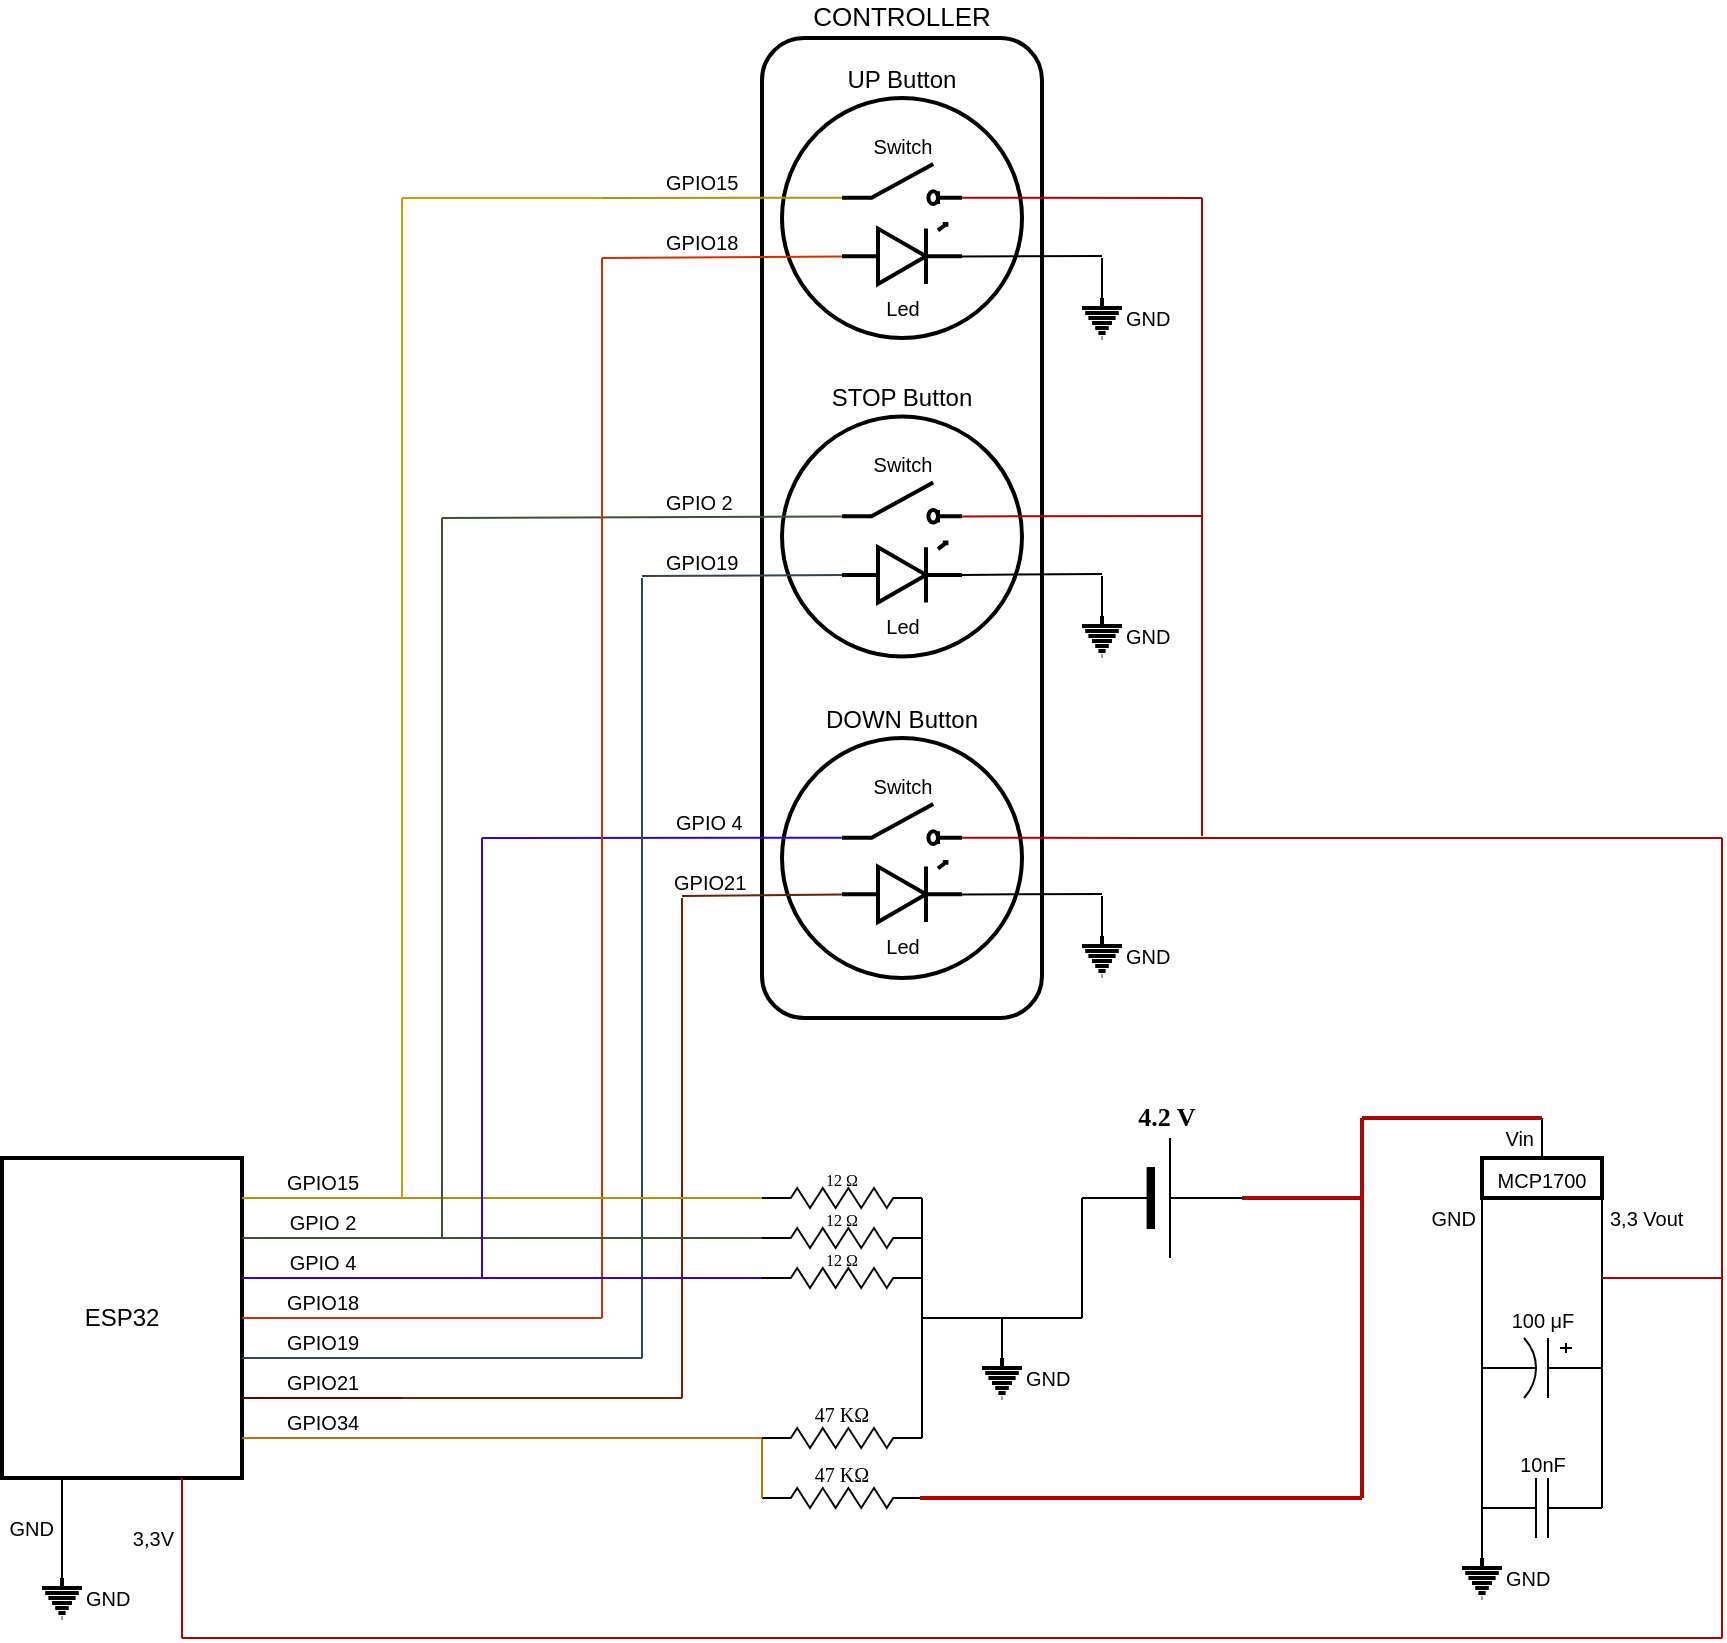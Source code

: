 <mxfile version="13.6.5" type="device"><diagram name="Page-1" id="7e0a89b8-554c-2b80-1dc8-d5c74ca68de4"><mxGraphModel dx="1483" dy="781" grid="1" gridSize="10" guides="0" tooltips="1" connect="1" arrows="1" fold="1" page="1" pageScale="1" pageWidth="1100" pageHeight="850" background="#ffffff" math="0" shadow="0"><root><mxCell id="0"/><mxCell id="1" parent="0"/><mxCell id="LVr2KaXZO0u7IrrsETFr-120" value="CONTROLLER" style="rounded=1;whiteSpace=wrap;html=1;strokeWidth=2;fontSize=13;labelPosition=center;verticalLabelPosition=top;align=center;verticalAlign=bottom;" vertex="1" parent="1"><mxGeometry x="520" y="40" width="140" height="490" as="geometry"/></mxCell><mxCell id="LVr2KaXZO0u7IrrsETFr-39" value="&lt;font style=&quot;font-size: 12px&quot;&gt;UP Button&lt;/font&gt;" style="ellipse;whiteSpace=wrap;html=1;strokeWidth=2;fontSize=10;labelPosition=center;verticalLabelPosition=top;align=center;verticalAlign=bottom;" vertex="1" parent="1"><mxGeometry x="530" y="70" width="120" height="120" as="geometry"/></mxCell><mxCell id="LVr2KaXZO0u7IrrsETFr-1" value="10nF" style="pointerEvents=1;verticalLabelPosition=top;shadow=0;dashed=0;align=center;html=1;verticalAlign=bottom;shape=mxgraph.electrical.capacitors.capacitor_1;fontSize=10;labelPosition=center;spacing=0;rotation=0;" vertex="1" parent="1"><mxGeometry x="880" y="760" width="60" height="30" as="geometry"/></mxCell><mxCell id="LVr2KaXZO0u7IrrsETFr-2" value="&#xA;100 μF&#xA;&#xA;" style="pointerEvents=1;verticalLabelPosition=top;shadow=0;dashed=0;align=center;html=1;verticalAlign=bottom;shape=mxgraph.electrical.capacitors.capacitor_3;fontSize=10;spacing=0;labelPosition=center;spacingBottom=-22;flipV=0;flipH=1;rotation=0;" vertex="1" parent="1"><mxGeometry x="880" y="690" width="60" height="30" as="geometry"/></mxCell><mxCell id="LVr2KaXZO0u7IrrsETFr-3" value="" style="endArrow=none;html=1;entryX=0;entryY=0.5;entryDx=0;entryDy=0;entryPerimeter=0;" edge="1" parent="1" target="LVr2KaXZO0u7IrrsETFr-1"><mxGeometry width="50" height="50" relative="1" as="geometry"><mxPoint x="880" y="650.0" as="sourcePoint"/><mxPoint x="880" y="560" as="targetPoint"/></mxGeometry></mxCell><mxCell id="LVr2KaXZO0u7IrrsETFr-4" value="MCP1700" style="rounded=0;fontSize=10;align=center;labelPosition=center;verticalLabelPosition=middle;verticalAlign=bottom;spacing=2;strokeWidth=2;" vertex="1" parent="1"><mxGeometry x="880" y="600" width="60" height="20" as="geometry"/></mxCell><mxCell id="LVr2KaXZO0u7IrrsETFr-5" value="GND" style="endArrow=none;html=1;fontSize=10;align=right;exitX=0;exitY=1;exitDx=0;exitDy=0;labelPosition=left;verticalLabelPosition=top;verticalAlign=bottom;spacing=4;spacingBottom=-6;" edge="1" parent="1" source="LVr2KaXZO0u7IrrsETFr-4"><mxGeometry width="50" height="50" relative="1" as="geometry"><mxPoint x="630" y="630" as="sourcePoint"/><mxPoint x="880" y="650.0" as="targetPoint"/></mxGeometry></mxCell><mxCell id="LVr2KaXZO0u7IrrsETFr-6" value="3,3 Vout" style="endArrow=none;html=1;fontSize=10;align=left;exitX=1;exitY=1;exitDx=0;exitDy=0;labelPosition=right;verticalLabelPosition=top;verticalAlign=bottom;spacing=4;spacingTop=0;spacingBottom=-6;" edge="1" parent="1" source="LVr2KaXZO0u7IrrsETFr-4"><mxGeometry width="50" height="50" relative="1" as="geometry"><mxPoint x="890" y="638.38" as="sourcePoint"/><mxPoint x="940" y="650.0" as="targetPoint"/></mxGeometry></mxCell><mxCell id="LVr2KaXZO0u7IrrsETFr-7" value="Vin" style="endArrow=none;html=1;fontSize=10;align=right;spacing=5;labelPosition=left;verticalLabelPosition=middle;verticalAlign=middle;entryX=0.5;entryY=0;entryDx=0;entryDy=0;" edge="1" parent="1" target="LVr2KaXZO0u7IrrsETFr-4"><mxGeometry width="50" height="50" relative="1" as="geometry"><mxPoint x="910" y="580" as="sourcePoint"/><mxPoint x="920" y="620" as="targetPoint"/></mxGeometry></mxCell><mxCell id="LVr2KaXZO0u7IrrsETFr-8" value="" style="endArrow=none;html=1;exitX=1;exitY=0.5;exitDx=0;exitDy=0;exitPerimeter=0;" edge="1" parent="1" source="LVr2KaXZO0u7IrrsETFr-1"><mxGeometry width="50" height="50" relative="1" as="geometry"><mxPoint x="920" y="770" as="sourcePoint"/><mxPoint x="940" y="650.0" as="targetPoint"/></mxGeometry></mxCell><mxCell id="LVr2KaXZO0u7IrrsETFr-9" value="ESP32" style="rounded=0;whiteSpace=wrap;html=1;strokeWidth=2;" vertex="1" parent="1"><mxGeometry x="140" y="600" width="120" height="160" as="geometry"/></mxCell><mxCell id="LVr2KaXZO0u7IrrsETFr-10" value="GND" style="endArrow=none;html=1;exitX=0.25;exitY=1;exitDx=0;exitDy=0;verticalAlign=middle;align=right;fontSize=10;spacing=5;labelPosition=left;verticalLabelPosition=middle;entryX=0.5;entryY=0;entryDx=0;entryDy=0;entryPerimeter=0;" edge="1" parent="1" source="LVr2KaXZO0u7IrrsETFr-9" target="LVr2KaXZO0u7IrrsETFr-81"><mxGeometry width="50" height="50" relative="1" as="geometry"><mxPoint x="263.96" y="580.05" as="sourcePoint"/><mxPoint x="200" y="820" as="targetPoint"/></mxGeometry></mxCell><mxCell id="LVr2KaXZO0u7IrrsETFr-12" value="GPIO15" style="endArrow=none;html=1;exitX=1.033;exitY=0.147;exitDx=0;exitDy=0;exitPerimeter=0;verticalAlign=bottom;align=center;fontSize=10;spacing=1;fillColor=#e3c800;strokeColor=#B09500;" edge="1" parent="1"><mxGeometry width="50" height="50" relative="1" as="geometry"><mxPoint x="259.96" y="620.05" as="sourcePoint"/><mxPoint x="340" y="620" as="targetPoint"/></mxGeometry></mxCell><mxCell id="LVr2KaXZO0u7IrrsETFr-13" value="GPIO 2" style="endArrow=none;html=1;exitX=1.033;exitY=0.147;exitDx=0;exitDy=0;exitPerimeter=0;verticalAlign=bottom;align=center;fontSize=10;spacing=1;fillColor=#6d8764;strokeColor=#3A5431;" edge="1" parent="1"><mxGeometry width="50" height="50" relative="1" as="geometry"><mxPoint x="259.96" y="640.05" as="sourcePoint"/><mxPoint x="340" y="640" as="targetPoint"/></mxGeometry></mxCell><mxCell id="LVr2KaXZO0u7IrrsETFr-14" value="GPIO 4" style="endArrow=none;html=1;exitX=1.033;exitY=0.147;exitDx=0;exitDy=0;exitPerimeter=0;verticalAlign=bottom;align=center;fontSize=10;spacing=1;fillColor=#6a00ff;strokeColor=#3700CC;" edge="1" parent="1"><mxGeometry width="50" height="50" relative="1" as="geometry"><mxPoint x="259.96" y="660.05" as="sourcePoint"/><mxPoint x="340" y="660" as="targetPoint"/></mxGeometry></mxCell><mxCell id="LVr2KaXZO0u7IrrsETFr-15" value="GPIO18" style="endArrow=none;html=1;exitX=1.033;exitY=0.147;exitDx=0;exitDy=0;exitPerimeter=0;verticalAlign=bottom;align=center;endSize=6;fontSize=10;spacing=1;fillColor=#fa6800;strokeColor=#C73500;" edge="1" parent="1"><mxGeometry width="50" height="50" relative="1" as="geometry"><mxPoint x="260" y="680.05" as="sourcePoint"/><mxPoint x="340" y="680" as="targetPoint"/></mxGeometry></mxCell><mxCell id="LVr2KaXZO0u7IrrsETFr-16" value="GPIO19" style="endArrow=none;html=1;exitX=1.033;exitY=0.147;exitDx=0;exitDy=0;exitPerimeter=0;verticalAlign=bottom;align=center;fontSize=10;spacing=1;fillColor=#647687;strokeColor=#314354;" edge="1" parent="1"><mxGeometry width="50" height="50" relative="1" as="geometry"><mxPoint x="260" y="700.05" as="sourcePoint"/><mxPoint x="340" y="700" as="targetPoint"/></mxGeometry></mxCell><mxCell id="LVr2KaXZO0u7IrrsETFr-17" value="GPIO21" style="endArrow=none;html=1;exitX=1.033;exitY=0.147;exitDx=0;exitDy=0;exitPerimeter=0;verticalAlign=bottom;align=center;fontSize=10;spacing=1;fillColor=#a20025;strokeColor=#6F0000;" edge="1" parent="1"><mxGeometry width="50" height="50" relative="1" as="geometry"><mxPoint x="260" y="720.05" as="sourcePoint"/><mxPoint x="340" y="720" as="targetPoint"/></mxGeometry></mxCell><mxCell id="LVr2KaXZO0u7IrrsETFr-18" value="GPIO34" style="endArrow=none;html=1;exitX=1.033;exitY=0.147;exitDx=0;exitDy=0;exitPerimeter=0;verticalAlign=bottom;align=center;fontSize=10;spacing=1;fillColor=#f0a30a;strokeColor=#BD7000;" edge="1" parent="1"><mxGeometry width="50" height="50" relative="1" as="geometry"><mxPoint x="260" y="740.05" as="sourcePoint"/><mxPoint x="340" y="740" as="targetPoint"/></mxGeometry></mxCell><mxCell id="LVr2KaXZO0u7IrrsETFr-20" value="47 KΩ" style="verticalLabelPosition=top;shadow=0;dashed=0;align=center;verticalAlign=bottom;strokeWidth=1;shape=mxgraph.electrical.resistors.resistor_2;rounded=1;comic=0;labelBackgroundColor=none;fontFamily=Verdana;fontSize=10;spacing=0;labelPosition=center;" vertex="1" parent="1"><mxGeometry x="520" y="765" width="80" height="10" as="geometry"/></mxCell><mxCell id="LVr2KaXZO0u7IrrsETFr-22" value="" style="endArrow=none;html=1;fontSize=10;align=center;exitX=1;exitY=0.5;exitDx=0;exitDy=0;exitPerimeter=0;" edge="1" parent="1"><mxGeometry width="50" height="50" relative="1" as="geometry"><mxPoint x="600" y="740" as="sourcePoint"/><mxPoint x="600" y="660" as="targetPoint"/></mxGeometry></mxCell><mxCell id="LVr2KaXZO0u7IrrsETFr-23" value="" style="endArrow=none;html=1;fontSize=10;align=center;strokeWidth=2;fillColor=#e51400;strokeColor=#B20000;" edge="1" parent="1"><mxGeometry width="50" height="50" relative="1" as="geometry"><mxPoint x="599" y="770" as="sourcePoint"/><mxPoint x="640" y="770" as="targetPoint"/></mxGeometry></mxCell><mxCell id="LVr2KaXZO0u7IrrsETFr-24" value="" style="endArrow=none;html=1;fontSize=10;align=center;strokeWidth=2;fillColor=#e51400;strokeColor=#B20000;" edge="1" parent="1"><mxGeometry width="50" height="50" relative="1" as="geometry"><mxPoint x="640" y="770" as="sourcePoint"/><mxPoint x="820" y="770" as="targetPoint"/></mxGeometry></mxCell><mxCell id="LVr2KaXZO0u7IrrsETFr-25" value="" style="endArrow=none;html=1;fontSize=10;align=center;entryX=0;entryY=0.5;entryDx=0;entryDy=0;entryPerimeter=0;fillColor=#f0a30a;strokeColor=#BD7000;" edge="1" parent="1"><mxGeometry width="50" height="50" relative="1" as="geometry"><mxPoint x="340" y="740" as="sourcePoint"/><mxPoint x="520" y="740" as="targetPoint"/></mxGeometry></mxCell><mxCell id="LVr2KaXZO0u7IrrsETFr-26" value="" style="endArrow=none;html=1;fontSize=10;align=center;entryX=0;entryY=0.5;entryDx=0;entryDy=0;entryPerimeter=0;exitX=0;exitY=0.5;exitDx=0;exitDy=0;exitPerimeter=0;fillColor=#f0a30a;strokeColor=#BD7000;" edge="1" parent="1" target="LVr2KaXZO0u7IrrsETFr-20"><mxGeometry width="50" height="50" relative="1" as="geometry"><mxPoint x="520" y="740" as="sourcePoint"/><mxPoint x="530" y="670" as="targetPoint"/></mxGeometry></mxCell><mxCell id="LVr2KaXZO0u7IrrsETFr-28" value="47 KΩ" style="verticalLabelPosition=top;shadow=0;dashed=0;align=center;verticalAlign=bottom;strokeWidth=1;shape=mxgraph.electrical.resistors.resistor_2;rounded=1;comic=0;labelBackgroundColor=none;fontFamily=Verdana;fontSize=10;spacing=0;labelPosition=center;" vertex="1" parent="1"><mxGeometry x="520" y="735" width="80" height="10" as="geometry"/></mxCell><mxCell id="LVr2KaXZO0u7IrrsETFr-29" value="12 Ω" style="verticalLabelPosition=top;shadow=0;dashed=0;align=center;verticalAlign=bottom;strokeWidth=1;shape=mxgraph.electrical.resistors.resistor_2;rounded=1;comic=0;labelBackgroundColor=none;fontFamily=Verdana;fontSize=8;spacing=0;labelPosition=center;spacingTop=-1;spacingBottom=-2;" vertex="1" parent="1"><mxGeometry x="520" y="615" width="80" height="10" as="geometry"/></mxCell><mxCell id="LVr2KaXZO0u7IrrsETFr-30" value="12 Ω" style="verticalLabelPosition=top;shadow=0;dashed=0;align=center;verticalAlign=bottom;strokeWidth=1;shape=mxgraph.electrical.resistors.resistor_2;rounded=1;comic=0;labelBackgroundColor=none;fontFamily=Verdana;fontSize=8;spacing=0;labelPosition=center;spacingTop=-1;spacingBottom=-2;" vertex="1" parent="1"><mxGeometry x="520" y="635" width="80" height="10" as="geometry"/></mxCell><mxCell id="LVr2KaXZO0u7IrrsETFr-31" value="12 Ω" style="verticalLabelPosition=top;shadow=0;dashed=0;align=center;verticalAlign=bottom;strokeWidth=1;shape=mxgraph.electrical.resistors.resistor_2;rounded=1;comic=0;labelBackgroundColor=none;fontFamily=Verdana;fontSize=8;spacing=0;labelPosition=center;spacingTop=-1;spacingBottom=-2;" vertex="1" parent="1"><mxGeometry x="520" y="655" width="80" height="10" as="geometry"/></mxCell><mxCell id="LVr2KaXZO0u7IrrsETFr-32" value="" style="endArrow=none;html=1;fontSize=8;align=center;" edge="1" parent="1"><mxGeometry width="50" height="50" relative="1" as="geometry"><mxPoint x="640" y="680" as="sourcePoint"/><mxPoint x="600" y="680" as="targetPoint"/></mxGeometry></mxCell><mxCell id="LVr2KaXZO0u7IrrsETFr-36" value="Switch" style="pointerEvents=1;verticalLabelPosition=top;shadow=0;dashed=0;align=center;html=1;verticalAlign=bottom;shape=mxgraph.electrical.electro-mechanical.switch_disconnector;strokeWidth=2;fontSize=10;labelPosition=center;" vertex="1" parent="1"><mxGeometry x="560" y="103" width="60" height="20" as="geometry"/></mxCell><mxCell id="LVr2KaXZO0u7IrrsETFr-40" value="Led" style="verticalLabelPosition=bottom;shadow=0;dashed=0;align=center;html=1;verticalAlign=top;shape=mxgraph.electrical.opto_electronics.led_1;pointerEvents=1;strokeWidth=2;fontSize=10;" vertex="1" parent="1"><mxGeometry x="560" y="133" width="60" height="30" as="geometry"/></mxCell><mxCell id="LVr2KaXZO0u7IrrsETFr-42" value="" style="endArrow=none;html=1;fontSize=10;entryX=1;entryY=0.54;entryDx=0;entryDy=0;entryPerimeter=0;" edge="1" parent="1" target="LVr2KaXZO0u7IrrsETFr-40"><mxGeometry width="50" height="50" relative="1" as="geometry"><mxPoint x="690" y="149" as="sourcePoint"/><mxPoint x="540" y="180" as="targetPoint"/></mxGeometry></mxCell><mxCell id="LVr2KaXZO0u7IrrsETFr-43" value="" style="endArrow=none;html=1;fontSize=10;entryX=1;entryY=0.845;entryDx=0;entryDy=0;entryPerimeter=0;fillColor=#e51400;strokeColor=#B20000;" edge="1" parent="1" target="LVr2KaXZO0u7IrrsETFr-36"><mxGeometry width="50" height="50" relative="1" as="geometry"><mxPoint x="740" y="120" as="sourcePoint"/><mxPoint x="490" y="240" as="targetPoint"/></mxGeometry></mxCell><mxCell id="LVr2KaXZO0u7IrrsETFr-46" value="&lt;font style=&quot;font-size: 12px&quot;&gt;STOP Button&lt;/font&gt;" style="ellipse;whiteSpace=wrap;html=1;strokeWidth=2;fontSize=10;labelPosition=center;verticalLabelPosition=top;align=center;verticalAlign=bottom;" vertex="1" parent="1"><mxGeometry x="530" y="229.29" width="120" height="120" as="geometry"/></mxCell><mxCell id="LVr2KaXZO0u7IrrsETFr-47" value="Switch" style="pointerEvents=1;verticalLabelPosition=top;shadow=0;dashed=0;align=center;html=1;verticalAlign=bottom;shape=mxgraph.electrical.electro-mechanical.switch_disconnector;strokeWidth=2;fontSize=10;labelPosition=center;" vertex="1" parent="1"><mxGeometry x="560" y="262.29" width="60" height="20" as="geometry"/></mxCell><mxCell id="LVr2KaXZO0u7IrrsETFr-48" value="Led" style="verticalLabelPosition=bottom;shadow=0;dashed=0;align=center;html=1;verticalAlign=top;shape=mxgraph.electrical.opto_electronics.led_1;pointerEvents=1;strokeWidth=2;fontSize=10;" vertex="1" parent="1"><mxGeometry x="560" y="292.29" width="60" height="30" as="geometry"/></mxCell><mxCell id="LVr2KaXZO0u7IrrsETFr-50" value="&lt;font style=&quot;font-size: 12px&quot;&gt;DOWN Button&lt;/font&gt;" style="ellipse;whiteSpace=wrap;html=1;strokeWidth=2;fontSize=10;labelPosition=center;verticalLabelPosition=top;align=center;verticalAlign=bottom;" vertex="1" parent="1"><mxGeometry x="530" y="390" width="120" height="120" as="geometry"/></mxCell><mxCell id="LVr2KaXZO0u7IrrsETFr-51" value="Switch" style="pointerEvents=1;verticalLabelPosition=top;shadow=0;dashed=0;align=center;html=1;verticalAlign=bottom;shape=mxgraph.electrical.electro-mechanical.switch_disconnector;strokeWidth=2;fontSize=10;labelPosition=center;" vertex="1" parent="1"><mxGeometry x="560" y="423" width="60" height="20" as="geometry"/></mxCell><mxCell id="LVr2KaXZO0u7IrrsETFr-52" value="Led" style="verticalLabelPosition=bottom;shadow=0;dashed=0;align=center;html=1;verticalAlign=top;shape=mxgraph.electrical.opto_electronics.led_1;pointerEvents=1;strokeWidth=2;fontSize=10;" vertex="1" parent="1"><mxGeometry x="560" y="452" width="60" height="30" as="geometry"/></mxCell><mxCell id="LVr2KaXZO0u7IrrsETFr-54" value="" style="endArrow=none;html=1;fontSize=10;entryX=1;entryY=0.54;entryDx=0;entryDy=0;entryPerimeter=0;" edge="1" parent="1" target="LVr2KaXZO0u7IrrsETFr-48"><mxGeometry width="50" height="50" relative="1" as="geometry"><mxPoint x="690" y="308" as="sourcePoint"/><mxPoint x="690" y="150" as="targetPoint"/></mxGeometry></mxCell><mxCell id="LVr2KaXZO0u7IrrsETFr-56" value="" style="endArrow=none;html=1;fontSize=10;fillColor=#e51400;strokeColor=#B20000;" edge="1" parent="1"><mxGeometry width="50" height="50" relative="1" as="geometry"><mxPoint x="1000" y="440" as="sourcePoint"/><mxPoint x="710" y="440" as="targetPoint"/></mxGeometry></mxCell><mxCell id="LVr2KaXZO0u7IrrsETFr-60" value="" style="endArrow=none;html=1;fontSize=10;entryX=1;entryY=0.54;entryDx=0;entryDy=0;entryPerimeter=0;" edge="1" parent="1" target="LVr2KaXZO0u7IrrsETFr-52"><mxGeometry width="50" height="50" relative="1" as="geometry"><mxPoint x="690" y="468" as="sourcePoint"/><mxPoint x="630" y="318.49" as="targetPoint"/></mxGeometry></mxCell><mxCell id="LVr2KaXZO0u7IrrsETFr-62" value="" style="endArrow=none;html=1;fontSize=10;entryX=1;entryY=0.845;entryDx=0;entryDy=0;entryPerimeter=0;fillColor=#e51400;strokeColor=#B20000;" edge="1" parent="1" target="LVr2KaXZO0u7IrrsETFr-47"><mxGeometry width="50" height="50" relative="1" as="geometry"><mxPoint x="740" y="279" as="sourcePoint"/><mxPoint x="690" y="230" as="targetPoint"/></mxGeometry></mxCell><mxCell id="LVr2KaXZO0u7IrrsETFr-63" value="" style="endArrow=none;html=1;fontSize=10;entryX=1;entryY=0.845;entryDx=0;entryDy=0;entryPerimeter=0;fillColor=#e51400;strokeColor=#B20000;" edge="1" parent="1" target="LVr2KaXZO0u7IrrsETFr-51"><mxGeometry width="50" height="50" relative="1" as="geometry"><mxPoint x="710" y="440" as="sourcePoint"/><mxPoint x="620" y="431.69" as="targetPoint"/></mxGeometry></mxCell><mxCell id="LVr2KaXZO0u7IrrsETFr-64" value="" style="endArrow=none;html=1;fontSize=10;fillColor=#e51400;strokeColor=#B20000;" edge="1" parent="1"><mxGeometry width="50" height="50" relative="1" as="geometry"><mxPoint x="740" y="279" as="sourcePoint"/><mxPoint x="740" y="439" as="targetPoint"/></mxGeometry></mxCell><mxCell id="LVr2KaXZO0u7IrrsETFr-65" value="GND" style="pointerEvents=1;verticalLabelPosition=middle;shadow=0;dashed=0;align=left;html=1;verticalAlign=middle;shape=mxgraph.electrical.signal_sources.protective_earth;strokeWidth=2;fontSize=10;labelPosition=right;" vertex="1" parent="1"><mxGeometry x="680" y="489" width="20" height="20" as="geometry"/></mxCell><mxCell id="LVr2KaXZO0u7IrrsETFr-66" value="" style="endArrow=none;html=1;fontSize=10;exitX=0.5;exitY=0;exitDx=0;exitDy=0;exitPerimeter=0;" edge="1" parent="1" source="LVr2KaXZO0u7IrrsETFr-65"><mxGeometry width="50" height="50" relative="1" as="geometry"><mxPoint x="660" y="479" as="sourcePoint"/><mxPoint x="690" y="469" as="targetPoint"/></mxGeometry></mxCell><mxCell id="LVr2KaXZO0u7IrrsETFr-68" value="" style="endArrow=none;html=1;fontSize=10;fillColor=#e51400;strokeColor=#B20000;" edge="1" parent="1"><mxGeometry width="50" height="50" relative="1" as="geometry"><mxPoint x="1000" y="660" as="sourcePoint"/><mxPoint x="940" y="660" as="targetPoint"/></mxGeometry></mxCell><mxCell id="LVr2KaXZO0u7IrrsETFr-69" value="" style="endArrow=none;html=1;fontSize=10;fillColor=#e51400;strokeColor=#B20000;" edge="1" parent="1"><mxGeometry width="50" height="50" relative="1" as="geometry"><mxPoint x="1000" y="440" as="sourcePoint"/><mxPoint x="1000" y="840" as="targetPoint"/></mxGeometry></mxCell><mxCell id="LVr2KaXZO0u7IrrsETFr-71" value="" style="endArrow=none;html=1;fontSize=10;fillColor=#e51400;strokeColor=#B20000;" edge="1" parent="1"><mxGeometry width="50" height="50" relative="1" as="geometry"><mxPoint x="740" y="120" as="sourcePoint"/><mxPoint x="740" y="280" as="targetPoint"/></mxGeometry></mxCell><mxCell id="LVr2KaXZO0u7IrrsETFr-73" value="GND" style="pointerEvents=1;verticalLabelPosition=middle;shadow=0;dashed=0;align=left;html=1;verticalAlign=middle;shape=mxgraph.electrical.signal_sources.protective_earth;strokeWidth=2;fontSize=10;labelPosition=right;" vertex="1" parent="1"><mxGeometry x="680" y="329" width="20" height="20" as="geometry"/></mxCell><mxCell id="LVr2KaXZO0u7IrrsETFr-74" value="" style="endArrow=none;html=1;fontSize=10;exitX=0.5;exitY=0;exitDx=0;exitDy=0;exitPerimeter=0;" edge="1" parent="1" source="LVr2KaXZO0u7IrrsETFr-73"><mxGeometry width="50" height="50" relative="1" as="geometry"><mxPoint x="670" y="329" as="sourcePoint"/><mxPoint x="690" y="309" as="targetPoint"/></mxGeometry></mxCell><mxCell id="LVr2KaXZO0u7IrrsETFr-75" value="GND" style="pointerEvents=1;verticalLabelPosition=middle;shadow=0;dashed=0;align=left;html=1;verticalAlign=middle;shape=mxgraph.electrical.signal_sources.protective_earth;strokeWidth=2;fontSize=10;labelPosition=right;" vertex="1" parent="1"><mxGeometry x="680" y="170" width="20" height="20" as="geometry"/></mxCell><mxCell id="LVr2KaXZO0u7IrrsETFr-76" value="" style="endArrow=none;html=1;fontSize=10;exitX=0.5;exitY=0;exitDx=0;exitDy=0;exitPerimeter=0;" edge="1" parent="1" source="LVr2KaXZO0u7IrrsETFr-75"><mxGeometry width="50" height="50" relative="1" as="geometry"><mxPoint x="680" y="160" as="sourcePoint"/><mxPoint x="690" y="150" as="targetPoint"/></mxGeometry></mxCell><mxCell id="LVr2KaXZO0u7IrrsETFr-79" value="GND" style="pointerEvents=1;verticalLabelPosition=middle;shadow=0;dashed=0;align=left;html=1;verticalAlign=middle;shape=mxgraph.electrical.signal_sources.protective_earth;strokeWidth=2;fontSize=10;labelPosition=right;" vertex="1" parent="1"><mxGeometry x="870" y="800" width="20" height="20" as="geometry"/></mxCell><mxCell id="LVr2KaXZO0u7IrrsETFr-80" value="" style="endArrow=none;html=1;fontSize=10;exitX=0.5;exitY=0;exitDx=0;exitDy=0;exitPerimeter=0;" edge="1" parent="1" source="LVr2KaXZO0u7IrrsETFr-79"><mxGeometry width="50" height="50" relative="1" as="geometry"><mxPoint x="870" y="780" as="sourcePoint"/><mxPoint x="880" y="770" as="targetPoint"/></mxGeometry></mxCell><mxCell id="LVr2KaXZO0u7IrrsETFr-81" value="GND" style="pointerEvents=1;verticalLabelPosition=middle;shadow=0;dashed=0;align=left;html=1;verticalAlign=middle;shape=mxgraph.electrical.signal_sources.protective_earth;strokeWidth=2;fontSize=10;labelPosition=right;" vertex="1" parent="1"><mxGeometry x="160" y="810" width="20" height="20" as="geometry"/></mxCell><mxCell id="LVr2KaXZO0u7IrrsETFr-83" value="GND" style="pointerEvents=1;verticalLabelPosition=middle;shadow=0;dashed=0;align=left;html=1;verticalAlign=middle;shape=mxgraph.electrical.signal_sources.protective_earth;strokeWidth=2;fontSize=10;labelPosition=right;" vertex="1" parent="1"><mxGeometry x="630" y="700" width="20" height="20" as="geometry"/></mxCell><mxCell id="LVr2KaXZO0u7IrrsETFr-84" value="" style="endArrow=none;html=1;fontSize=10;exitX=0.5;exitY=0;exitDx=0;exitDy=0;exitPerimeter=0;" edge="1" parent="1" source="LVr2KaXZO0u7IrrsETFr-83"><mxGeometry width="50" height="50" relative="1" as="geometry"><mxPoint x="630" y="690" as="sourcePoint"/><mxPoint x="640" y="680" as="targetPoint"/></mxGeometry></mxCell><mxCell id="LVr2KaXZO0u7IrrsETFr-85" value="" style="endArrow=none;html=1;fontSize=10;entryX=1;entryY=0.5;entryDx=0;entryDy=0;entryPerimeter=0;exitX=1;exitY=0.5;exitDx=0;exitDy=0;exitPerimeter=0;" edge="1" parent="1" source="LVr2KaXZO0u7IrrsETFr-31" target="LVr2KaXZO0u7IrrsETFr-29"><mxGeometry width="50" height="50" relative="1" as="geometry"><mxPoint x="480" y="670" as="sourcePoint"/><mxPoint x="530" y="620" as="targetPoint"/></mxGeometry></mxCell><mxCell id="LVr2KaXZO0u7IrrsETFr-86" value="4.2 V" style="verticalLabelPosition=top;shadow=0;dashed=0;align=center;fillColor=#000000;html=1;verticalAlign=bottom;strokeWidth=1;shape=mxgraph.electrical.miscellaneous.monocell_battery;rounded=1;comic=0;labelBackgroundColor=none;fontFamily=Verdana;fontSize=13;flipH=0;flipV=1;rotation=0;labelPosition=center;horizontal=1;spacingBottom=0;spacingLeft=0;spacingRight=-3;spacingTop=-42;fontStyle=1" vertex="1" parent="1"><mxGeometry x="680" y="590" width="80" height="60" as="geometry"/></mxCell><mxCell id="LVr2KaXZO0u7IrrsETFr-87" value="" style="endArrow=none;html=1;fontSize=10;strokeWidth=2;fillColor=#e51400;strokeColor=#B20000;" edge="1" parent="1"><mxGeometry width="50" height="50" relative="1" as="geometry"><mxPoint x="820" y="580" as="sourcePoint"/><mxPoint x="910" y="580" as="targetPoint"/></mxGeometry></mxCell><mxCell id="LVr2KaXZO0u7IrrsETFr-88" value="" style="endArrow=none;html=1;fontSize=10;strokeWidth=2;fillColor=#e51400;strokeColor=#B20000;" edge="1" parent="1"><mxGeometry width="50" height="50" relative="1" as="geometry"><mxPoint x="820" y="770" as="sourcePoint"/><mxPoint x="820" y="580" as="targetPoint"/></mxGeometry></mxCell><mxCell id="LVr2KaXZO0u7IrrsETFr-90" value="" style="endArrow=none;html=1;fontSize=10;entryX=0;entryY=0.54;entryDx=0;entryDy=0;entryPerimeter=0;fillColor=#a0522d;strokeColor=#6D1F00;" edge="1" parent="1" target="LVr2KaXZO0u7IrrsETFr-52"><mxGeometry width="50" height="50" relative="1" as="geometry"><mxPoint x="480" y="469" as="sourcePoint"/><mxPoint x="310" y="450" as="targetPoint"/></mxGeometry></mxCell><mxCell id="LVr2KaXZO0u7IrrsETFr-91" value="" style="endArrow=none;html=1;fontSize=10;entryX=0;entryY=0.5;entryDx=0;entryDy=0;entryPerimeter=0;" edge="1" parent="1" target="LVr2KaXZO0u7IrrsETFr-86"><mxGeometry width="50" height="50" relative="1" as="geometry"><mxPoint x="680" y="680" as="sourcePoint"/><mxPoint x="410" y="510" as="targetPoint"/></mxGeometry></mxCell><mxCell id="LVr2KaXZO0u7IrrsETFr-92" value="" style="endArrow=none;html=1;fontSize=10;" edge="1" parent="1"><mxGeometry width="50" height="50" relative="1" as="geometry"><mxPoint x="640" y="680" as="sourcePoint"/><mxPoint x="680" y="680" as="targetPoint"/></mxGeometry></mxCell><mxCell id="LVr2KaXZO0u7IrrsETFr-93" value="" style="endArrow=none;html=1;fontSize=10;exitX=1;exitY=0.5;exitDx=0;exitDy=0;exitPerimeter=0;strokeWidth=2;fillColor=#e51400;strokeColor=#B20000;" edge="1" parent="1" source="LVr2KaXZO0u7IrrsETFr-86"><mxGeometry width="50" height="50" relative="1" as="geometry"><mxPoint x="360" y="560" as="sourcePoint"/><mxPoint x="820" y="620" as="targetPoint"/></mxGeometry></mxCell><mxCell id="LVr2KaXZO0u7IrrsETFr-94" value="" style="endArrow=none;html=1;fontSize=10;entryX=0;entryY=0.54;entryDx=0;entryDy=0;entryPerimeter=0;fillColor=#647687;strokeColor=#314354;" edge="1" parent="1" target="LVr2KaXZO0u7IrrsETFr-48"><mxGeometry width="50" height="50" relative="1" as="geometry"><mxPoint x="460" y="309" as="sourcePoint"/><mxPoint x="510" y="310.2" as="targetPoint"/></mxGeometry></mxCell><mxCell id="LVr2KaXZO0u7IrrsETFr-95" value="" style="endArrow=none;html=1;fontSize=10;entryX=0;entryY=0.54;entryDx=0;entryDy=0;entryPerimeter=0;fillColor=#fa6800;strokeColor=#C73500;" edge="1" parent="1" target="LVr2KaXZO0u7IrrsETFr-40"><mxGeometry width="50" height="50" relative="1" as="geometry"><mxPoint x="440" y="150" as="sourcePoint"/><mxPoint x="510" y="150.2" as="targetPoint"/></mxGeometry></mxCell><mxCell id="LVr2KaXZO0u7IrrsETFr-96" value="" style="endArrow=none;html=1;fontSize=10;fillColor=#6d8764;strokeColor=#3A5431;entryX=0;entryY=0.845;entryDx=0;entryDy=0;entryPerimeter=0;" edge="1" parent="1" target="LVr2KaXZO0u7IrrsETFr-47"><mxGeometry width="50" height="50" relative="1" as="geometry"><mxPoint x="360" y="280" as="sourcePoint"/><mxPoint x="510" y="280" as="targetPoint"/></mxGeometry></mxCell><mxCell id="LVr2KaXZO0u7IrrsETFr-97" value="" style="endArrow=none;html=1;fontSize=10;fillColor=#e3c800;strokeColor=#B09500;entryX=0;entryY=0.845;entryDx=0;entryDy=0;entryPerimeter=0;" edge="1" parent="1" target="LVr2KaXZO0u7IrrsETFr-36"><mxGeometry width="50" height="50" relative="1" as="geometry"><mxPoint x="440" y="120" as="sourcePoint"/><mxPoint x="510" y="120" as="targetPoint"/></mxGeometry></mxCell><mxCell id="LVr2KaXZO0u7IrrsETFr-98" value="" style="endArrow=none;html=1;fontSize=10;fillColor=#6a00ff;strokeColor=#3700CC;entryX=0;entryY=0.845;entryDx=0;entryDy=0;entryPerimeter=0;" edge="1" parent="1" target="LVr2KaXZO0u7IrrsETFr-51"><mxGeometry width="50" height="50" relative="1" as="geometry"><mxPoint x="380" y="440" as="sourcePoint"/><mxPoint x="510" y="440" as="targetPoint"/></mxGeometry></mxCell><mxCell id="LVr2KaXZO0u7IrrsETFr-99" value="" style="endArrow=none;html=1;fontSize=13;fillColor=#a0522d;strokeColor=#6D1F00;" edge="1" parent="1"><mxGeometry width="50" height="50" relative="1" as="geometry"><mxPoint x="480" y="470" as="sourcePoint"/><mxPoint x="480" y="720" as="targetPoint"/></mxGeometry></mxCell><mxCell id="LVr2KaXZO0u7IrrsETFr-101" value="" style="endArrow=none;html=1;fontSize=13;fillColor=#a0522d;strokeColor=#6D1F00;" edge="1" parent="1"><mxGeometry width="50" height="50" relative="1" as="geometry"><mxPoint x="340" y="720" as="sourcePoint"/><mxPoint x="480" y="720" as="targetPoint"/></mxGeometry></mxCell><mxCell id="LVr2KaXZO0u7IrrsETFr-102" value="" style="endArrow=none;html=1;fontSize=13;fillColor=#647687;strokeColor=#314354;" edge="1" parent="1"><mxGeometry width="50" height="50" relative="1" as="geometry"><mxPoint x="340" y="700" as="sourcePoint"/><mxPoint x="460" y="700" as="targetPoint"/></mxGeometry></mxCell><mxCell id="LVr2KaXZO0u7IrrsETFr-103" value="" style="endArrow=none;html=1;fontSize=13;fillColor=#647687;strokeColor=#314354;" edge="1" parent="1"><mxGeometry width="50" height="50" relative="1" as="geometry"><mxPoint x="460" y="700" as="sourcePoint"/><mxPoint x="460" y="310" as="targetPoint"/></mxGeometry></mxCell><mxCell id="LVr2KaXZO0u7IrrsETFr-104" value="" style="endArrow=none;html=1;fontSize=13;fillColor=#fa6800;strokeColor=#C73500;" edge="1" parent="1"><mxGeometry width="50" height="50" relative="1" as="geometry"><mxPoint x="340" y="680" as="sourcePoint"/><mxPoint x="440" y="680" as="targetPoint"/></mxGeometry></mxCell><mxCell id="LVr2KaXZO0u7IrrsETFr-105" value="" style="endArrow=none;html=1;fontSize=13;fillColor=#fa6800;strokeColor=#C73500;" edge="1" parent="1"><mxGeometry width="50" height="50" relative="1" as="geometry"><mxPoint x="440" y="680" as="sourcePoint"/><mxPoint x="440" y="150" as="targetPoint"/></mxGeometry></mxCell><mxCell id="LVr2KaXZO0u7IrrsETFr-107" value="" style="endArrow=none;html=1;fontSize=13;entryX=0;entryY=0.5;entryDx=0;entryDy=0;entryPerimeter=0;fillColor=#6a00ff;strokeColor=#3700CC;" edge="1" parent="1" target="LVr2KaXZO0u7IrrsETFr-31"><mxGeometry width="50" height="50" relative="1" as="geometry"><mxPoint x="340" y="660" as="sourcePoint"/><mxPoint x="580" y="390" as="targetPoint"/></mxGeometry></mxCell><mxCell id="LVr2KaXZO0u7IrrsETFr-108" value="" style="endArrow=none;html=1;fontSize=13;entryX=0;entryY=0.5;entryDx=0;entryDy=0;entryPerimeter=0;fillColor=#6d8764;strokeColor=#3A5431;" edge="1" parent="1"><mxGeometry width="50" height="50" relative="1" as="geometry"><mxPoint x="340" y="640" as="sourcePoint"/><mxPoint x="520" y="640" as="targetPoint"/></mxGeometry></mxCell><mxCell id="LVr2KaXZO0u7IrrsETFr-109" value="" style="endArrow=none;html=1;fontSize=13;entryX=0;entryY=0.5;entryDx=0;entryDy=0;entryPerimeter=0;fillColor=#e3c800;strokeColor=#B09500;" edge="1" parent="1"><mxGeometry width="50" height="50" relative="1" as="geometry"><mxPoint x="340" y="620" as="sourcePoint"/><mxPoint x="520" y="620" as="targetPoint"/></mxGeometry></mxCell><mxCell id="LVr2KaXZO0u7IrrsETFr-112" value="" style="endArrow=none;html=1;strokeColor=#D79B00;fontSize=13;" edge="1" parent="1"><mxGeometry width="50" height="50" relative="1" as="geometry"><mxPoint x="340" y="620" as="sourcePoint"/><mxPoint x="340" y="120" as="targetPoint"/></mxGeometry></mxCell><mxCell id="LVr2KaXZO0u7IrrsETFr-113" value="" style="endArrow=none;html=1;strokeColor=#D79B00;fontSize=13;" edge="1" parent="1"><mxGeometry width="50" height="50" relative="1" as="geometry"><mxPoint x="340" y="120" as="sourcePoint"/><mxPoint x="440" y="120" as="targetPoint"/></mxGeometry></mxCell><mxCell id="LVr2KaXZO0u7IrrsETFr-114" value="" style="endArrow=none;html=1;strokeColor=#3A5431;fontSize=13;fillColor=#6d8764;" edge="1" parent="1"><mxGeometry width="50" height="50" relative="1" as="geometry"><mxPoint x="360" y="640" as="sourcePoint"/><mxPoint x="360" y="280" as="targetPoint"/></mxGeometry></mxCell><mxCell id="LVr2KaXZO0u7IrrsETFr-115" value="" style="endArrow=none;html=1;strokeColor=#3700CC;fontSize=13;fillColor=#6a00ff;" edge="1" parent="1"><mxGeometry width="50" height="50" relative="1" as="geometry"><mxPoint x="380" y="660" as="sourcePoint"/><mxPoint x="380" y="440" as="targetPoint"/></mxGeometry></mxCell><mxCell id="LVr2KaXZO0u7IrrsETFr-116" value="3,3V" style="endArrow=none;html=1;verticalAlign=middle;align=right;fontSize=10;spacing=5;labelPosition=left;verticalLabelPosition=middle;exitX=0.75;exitY=1;exitDx=0;exitDy=0;fillColor=#e51400;strokeColor=#B20000;" edge="1" parent="1" source="LVr2KaXZO0u7IrrsETFr-9"><mxGeometry width="50" height="50" relative="1" as="geometry"><mxPoint x="200" y="601" as="sourcePoint"/><mxPoint x="230" y="820" as="targetPoint"/></mxGeometry></mxCell><mxCell id="LVr2KaXZO0u7IrrsETFr-117" value="" style="endArrow=none;html=1;strokeColor=#B20000;strokeWidth=1;fontSize=13;fillColor=#e51400;" edge="1" parent="1"><mxGeometry width="50" height="50" relative="1" as="geometry"><mxPoint x="230" y="840" as="sourcePoint"/><mxPoint x="1000" y="840" as="targetPoint"/></mxGeometry></mxCell><mxCell id="LVr2KaXZO0u7IrrsETFr-119" value="" style="endArrow=none;html=1;fontSize=10;fillColor=#e51400;strokeColor=#B20000;" edge="1" parent="1"><mxGeometry width="50" height="50" relative="1" as="geometry"><mxPoint x="230" y="820" as="sourcePoint"/><mxPoint x="230" y="840" as="targetPoint"/></mxGeometry></mxCell><mxCell id="LVr2KaXZO0u7IrrsETFr-125" value="GPIO15" style="text;whiteSpace=wrap;html=1;fontSize=10;spacingBottom=2;" vertex="1" parent="1"><mxGeometry x="470" y="100" width="40" height="20" as="geometry"/></mxCell><mxCell id="LVr2KaXZO0u7IrrsETFr-127" value="GPIO 2" style="text;whiteSpace=wrap;html=1;fontSize=10;spacingBottom=2;" vertex="1" parent="1"><mxGeometry x="470" y="260" width="40" height="20" as="geometry"/></mxCell><mxCell id="LVr2KaXZO0u7IrrsETFr-128" value="GPIO 4" style="text;whiteSpace=wrap;html=1;fontSize=10;spacingBottom=2;" vertex="1" parent="1"><mxGeometry x="475" y="420" width="40" height="20" as="geometry"/></mxCell><mxCell id="LVr2KaXZO0u7IrrsETFr-130" value="GPIO19" style="text;whiteSpace=wrap;html=1;fontSize=10;spacingBottom=2;" vertex="1" parent="1"><mxGeometry x="470" y="290" width="40" height="20" as="geometry"/></mxCell><mxCell id="LVr2KaXZO0u7IrrsETFr-132" value="GPIO18" style="text;whiteSpace=wrap;html=1;fontSize=10;spacingBottom=2;" vertex="1" parent="1"><mxGeometry x="470" y="130" width="40" height="20" as="geometry"/></mxCell><mxCell id="LVr2KaXZO0u7IrrsETFr-134" value="GPIO21" style="text;whiteSpace=wrap;html=1;fontSize=10;spacingBottom=2;" vertex="1" parent="1"><mxGeometry x="474" y="450" width="40" height="20" as="geometry"/></mxCell></root></mxGraphModel></diagram></mxfile>